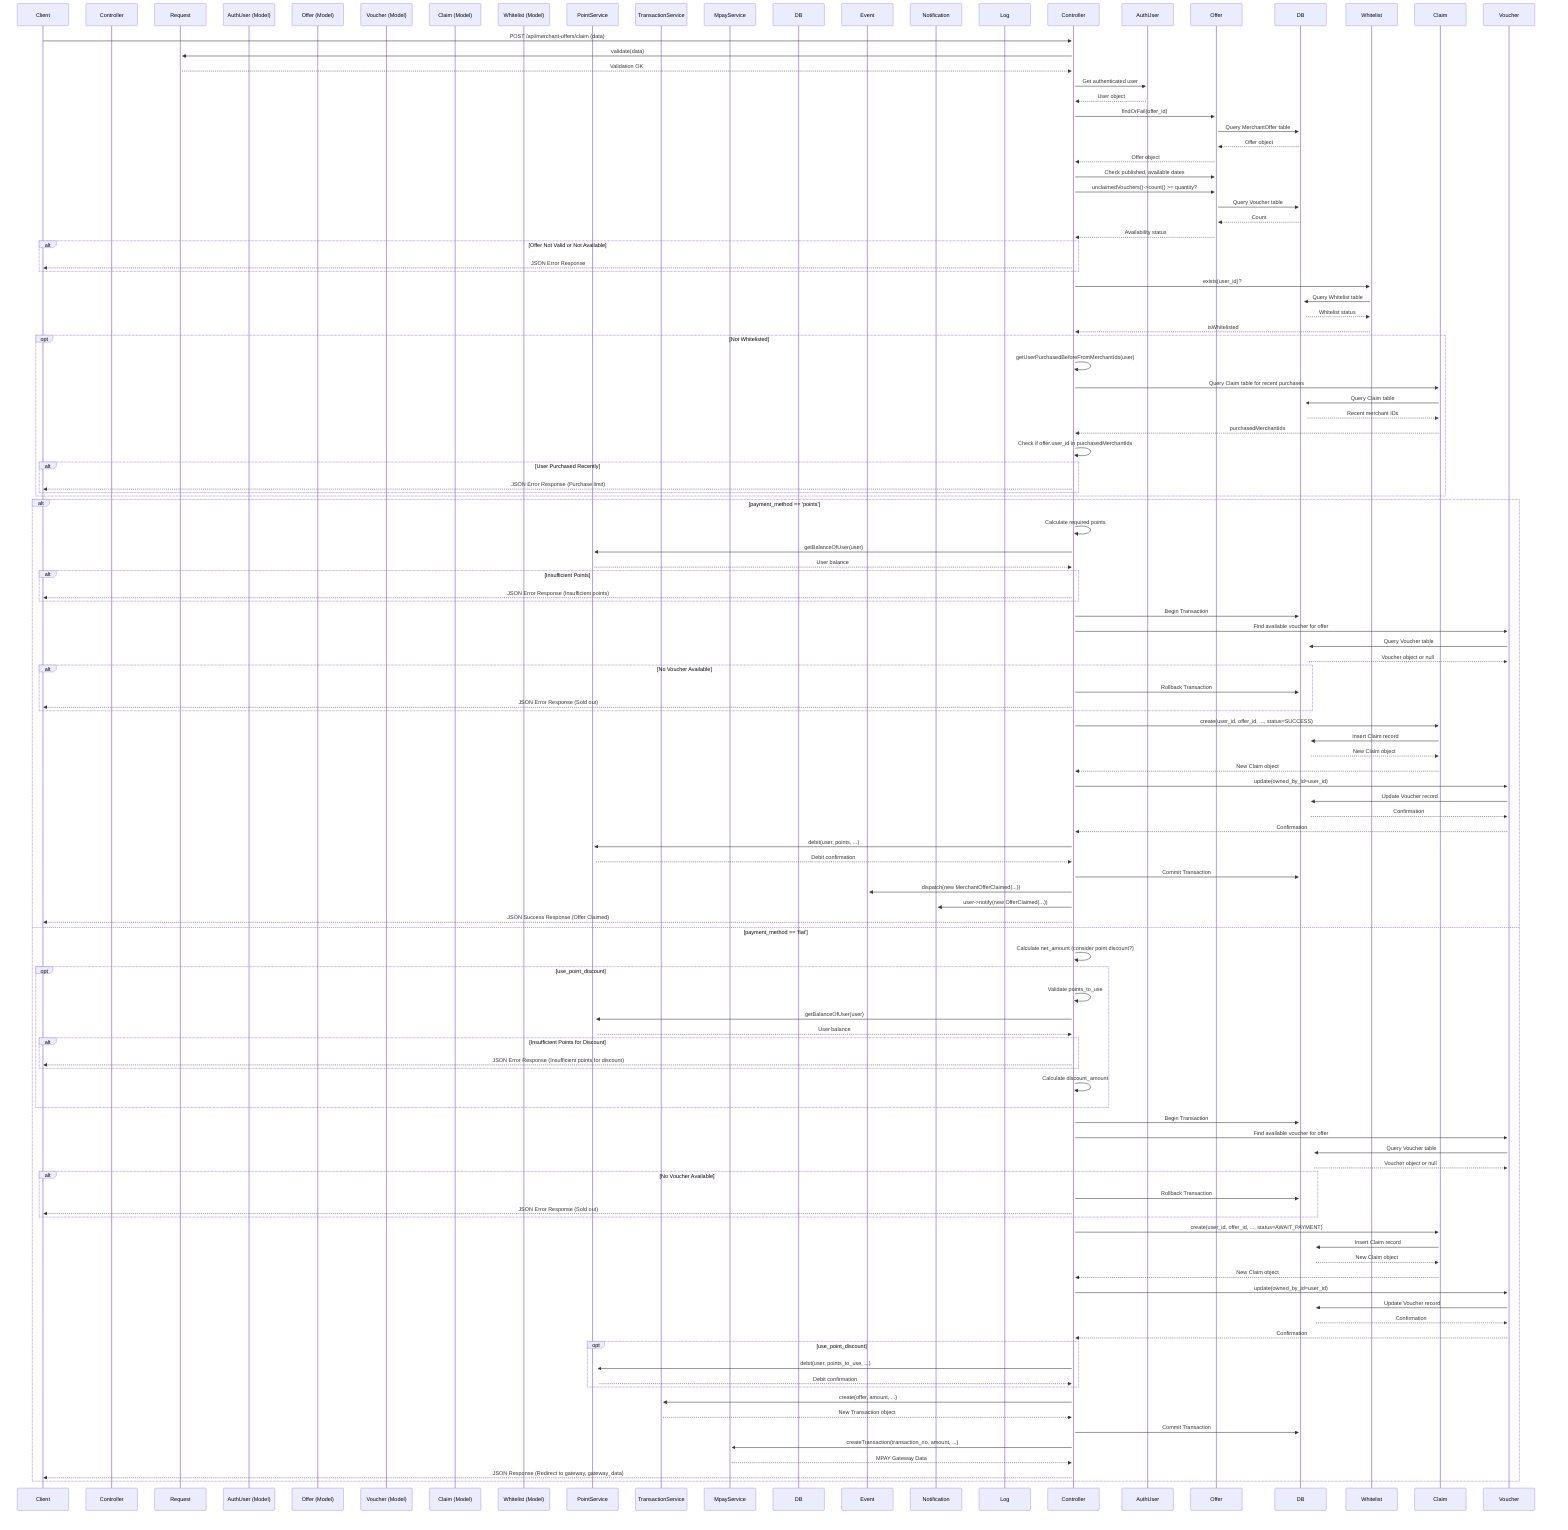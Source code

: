 sequenceDiagram
    participant Client
    participant MerchantOfferController as Controller
    participant Request
    participant User as AuthUser (Model)
    participant MerchantOffer as Offer (Model)
    participant MerchantOfferVoucher as Voucher (Model)
    participant MerchantOfferClaim as Claim (Model)
    participant OfferLimitWhitelist as Whitelist (Model)
    participant PointService
    participant TransactionService
    participant MpayService
    participant Database as DB
    participant Event
    participant Notification
    participant Log

    Client->>+Controller: POST /api/merchant-offers/claim (data)
    Controller->>+Request: validate(data)
    Request-->>Controller: Validation OK
    Controller->>+AuthUser: Get authenticated user
    AuthUser-->>Controller: User object
    Controller->>+Offer: findOrFail(offer_id)
    Offer->>+DB: Query MerchantOffer table
    DB-->>Offer: Offer object
    Offer-->>Controller: Offer object
    Controller->>Offer: Check published, available dates
    Controller->>Offer: unclaimedVouchers()->count() >= quantity?
    Offer->>+DB: Query Voucher table
    DB-->>Offer: Count
    Offer-->>Controller: Availability status
    alt Offer Not Valid or Not Available
        Controller-->>Client: JSON Error Response
    end

    Controller->>+Whitelist: exists(user_id)?
    Whitelist->>+DB: Query Whitelist table
    DB-->>Whitelist: Whitelist status
    Whitelist-->>Controller: isWhitelisted
    opt Not Whitelisted
        Controller->>Controller: getUserPurchasedBeforeFromMerchantIds(user)
        Controller->>+Claim: Query Claim table for recent purchases
        Claim->>+DB: Query Claim table
        DB-->>Claim: Recent merchant IDs
        Claim-->>Controller: purchasedMerchantIds
        Controller->>Controller: Check if offer.user_id in purchasedMerchantIds
        alt User Purchased Recently
            Controller-->>Client: JSON Error Response (Purchase limit)
        end
    end

    alt payment_method == 'points'
        Controller->>Controller: Calculate required points
        Controller->>+PointService: getBalanceOfUser(user)
        PointService-->>Controller: User balance
        alt Insufficient Points
            Controller-->>Client: JSON Error Response (Insufficient points)
        end
        Controller->>+DB: Begin Transaction
        Controller->>+Voucher: Find available voucher for offer
        Voucher->>DB: Query Voucher table
        DB-->>Voucher: Voucher object or null
        alt No Voucher Available
            Controller->>+DB: Rollback Transaction
            Controller-->>Client: JSON Error Response (Sold out)
        end
        Controller->>+Claim: create(user_id, offer_id, ..., status=SUCCESS)
        Claim->>DB: Insert Claim record
        DB-->>Claim: New Claim object
        Claim-->>Controller: New Claim object
        Controller->>+Voucher: update(owned_by_id=user_id)
        Voucher->>DB: Update Voucher record
        DB-->>Voucher: Confirmation
        Voucher-->>Controller: Confirmation
        Controller->>+PointService: debit(user, points, ...)
        PointService-->>Controller: Debit confirmation
        Controller->>+DB: Commit Transaction
        Controller->>+Event: dispatch(new MerchantOfferClaimed(...))
        Controller->>+Notification: user->notify(new OfferClaimed(...))
        Controller-->>Client: JSON Success Response (Offer Claimed)
    else payment_method == 'fiat'
        Controller->>Controller: Calculate net_amount (consider point discount?)
        opt use_point_discount
            Controller->>Controller: Validate points_to_use
            Controller->>+PointService: getBalanceOfUser(user)
            PointService-->>Controller: User balance
            alt Insufficient Points for Discount
                 Controller-->>Client: JSON Error Response (Insufficient points for discount)
            end
            Controller->>Controller: Calculate discount_amount
        end
        Controller->>+DB: Begin Transaction
        Controller->>+Voucher: Find available voucher for offer
        Voucher->>DB: Query Voucher table
        DB-->>Voucher: Voucher object or null
        alt No Voucher Available
            Controller->>+DB: Rollback Transaction
            Controller-->>Client: JSON Error Response (Sold out)
        end
        Controller->>+Claim: create(user_id, offer_id, ..., status=AWAIT_PAYMENT)
        Claim->>DB: Insert Claim record
        DB-->>Claim: New Claim object
        Claim-->>Controller: New Claim object
        Controller->>+Voucher: update(owned_by_id=user_id) # Temporarily assign
        Voucher->>DB: Update Voucher record
        DB-->>Voucher: Confirmation
        Voucher-->>Controller: Confirmation
        opt use_point_discount
            Controller->>+PointService: debit(user, points_to_use, ...)
            PointService-->>Controller: Debit confirmation
        end
        Controller->>+TransactionService: create(offer, amount, ...)
        TransactionService-->>Controller: New Transaction object
        Controller->>+DB: Commit Transaction
        Controller->>+MpayService: createTransaction(transaction_no, amount, ...)
        MpayService-->>Controller: MPAY Gateway Data
        Controller-->>Client: JSON Response (Redirect to gateway, gateway_data)
    end